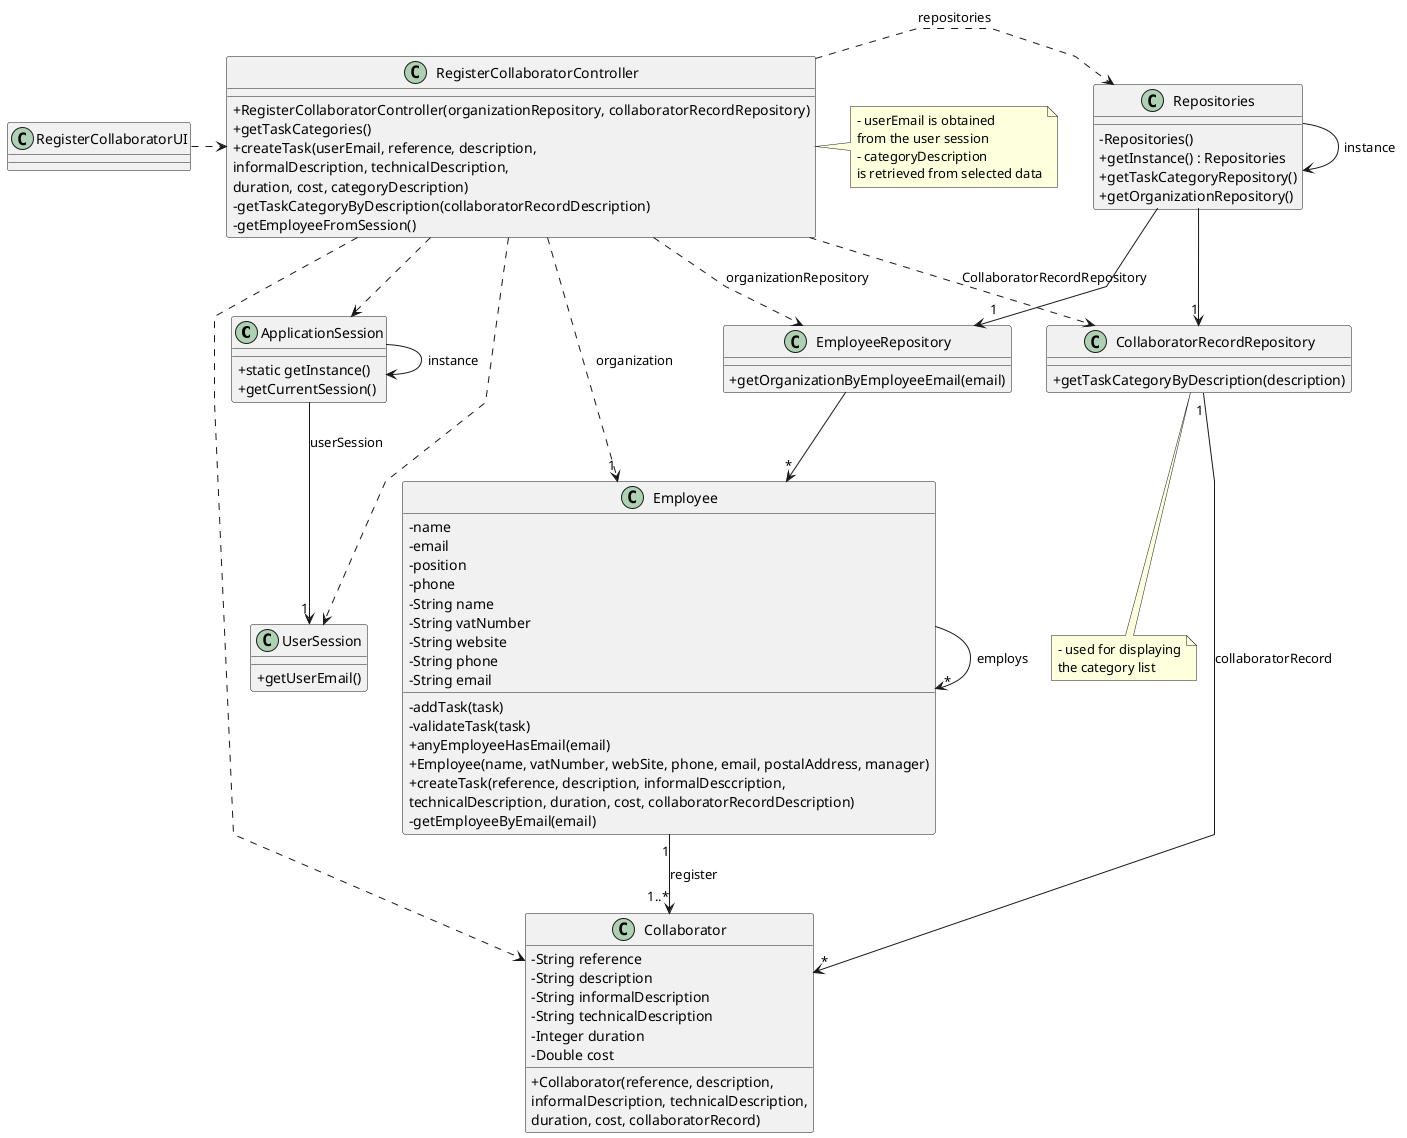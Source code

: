 @startuml
'skinparam monochrome true
skinparam packageStyle rectangle
skinparam shadowing false
skinparam linetype polyline
'skinparam linetype orto

skinparam classAttributeIconSize 0

'left to right direction

class ApplicationSession
{
    + static getInstance()
    + getCurrentSession()
}

class UserSession
{
    +getUserEmail()
}

class Employee {
    - name
    - email
    - position
    - phone
}

class Collaborator {
    - String reference
    - String description
    - String informalDescription
    - String technicalDescription
    - Integer duration
    - Double cost

    + Collaborator(reference, description,\ninformalDescription, technicalDescription,\nduration, cost, collaboratorRecord)
}


class Employee {
    - String name
    - String vatNumber
    - String website
    - String phone
    - String email

    - addTask(task)
    - validateTask(task)
    + anyEmployeeHasEmail(email)
    + Employee(name, vatNumber, webSite, phone, email, postalAddress, manager)
    + createTask(reference, description, informalDesccription,\ntechnicalDescription, duration, cost, collaboratorRecordDescription)
    - getEmployeeByEmail(email)

'  +saveTask(task)
}

class CollaboratorRecordRepository {
    + getTaskCategoryByDescription(description)
}

class EmployeeRepository {
    + getOrganizationByEmployeeEmail(email)
}

class Repositories {
    - Repositories()
    + getInstance() : Repositories
    + getTaskCategoryRepository()
    + getOrganizationRepository()
}

class RegisterCollaboratorController {
    + RegisterCollaboratorController(organizationRepository, collaboratorRecordRepository)
    + getTaskCategories()
    + createTask(userEmail, reference, description,\ninformalDescription, technicalDescription,\nduration, cost, categoryDescription)
    - getTaskCategoryByDescription(collaboratorRecordDescription)
    - getEmployeeFromSession()
}

note right of RegisterCollaboratorController
    - userEmail is obtained
    from the user session
    - categoryDescription
    is retrieved from selected data
end note

note bottom of CollaboratorRecordRepository
    - used for displaying
    the category list
end note

class RegisterCollaboratorUI {
}

Repositories -> Repositories : instance
ApplicationSession -> ApplicationSession : instance

RegisterCollaboratorUI .> RegisterCollaboratorController

RegisterCollaboratorController .> Repositories : repositories

Repositories -> "1" CollaboratorRecordRepository

RegisterCollaboratorController ..> Collaborator
RegisterCollaboratorController ..> EmployeeRepository : organizationRepository
RegisterCollaboratorController ..> CollaboratorRecordRepository : CollaboratorRecordRepository

Repositories --> "1" EmployeeRepository

EmployeeRepository --> "*" Employee
ApplicationSession --> "1" UserSession : userSession

RegisterCollaboratorController ..> "1" Employee : organization
RegisterCollaboratorController ..> ApplicationSession
RegisterCollaboratorController ..> UserSession

CollaboratorRecordRepository "1" --> "*" Collaborator : collaboratorRecord
Employee "1" --> "1..*" Collaborator : register


Employee --> "*" Employee : employs

@enduml
